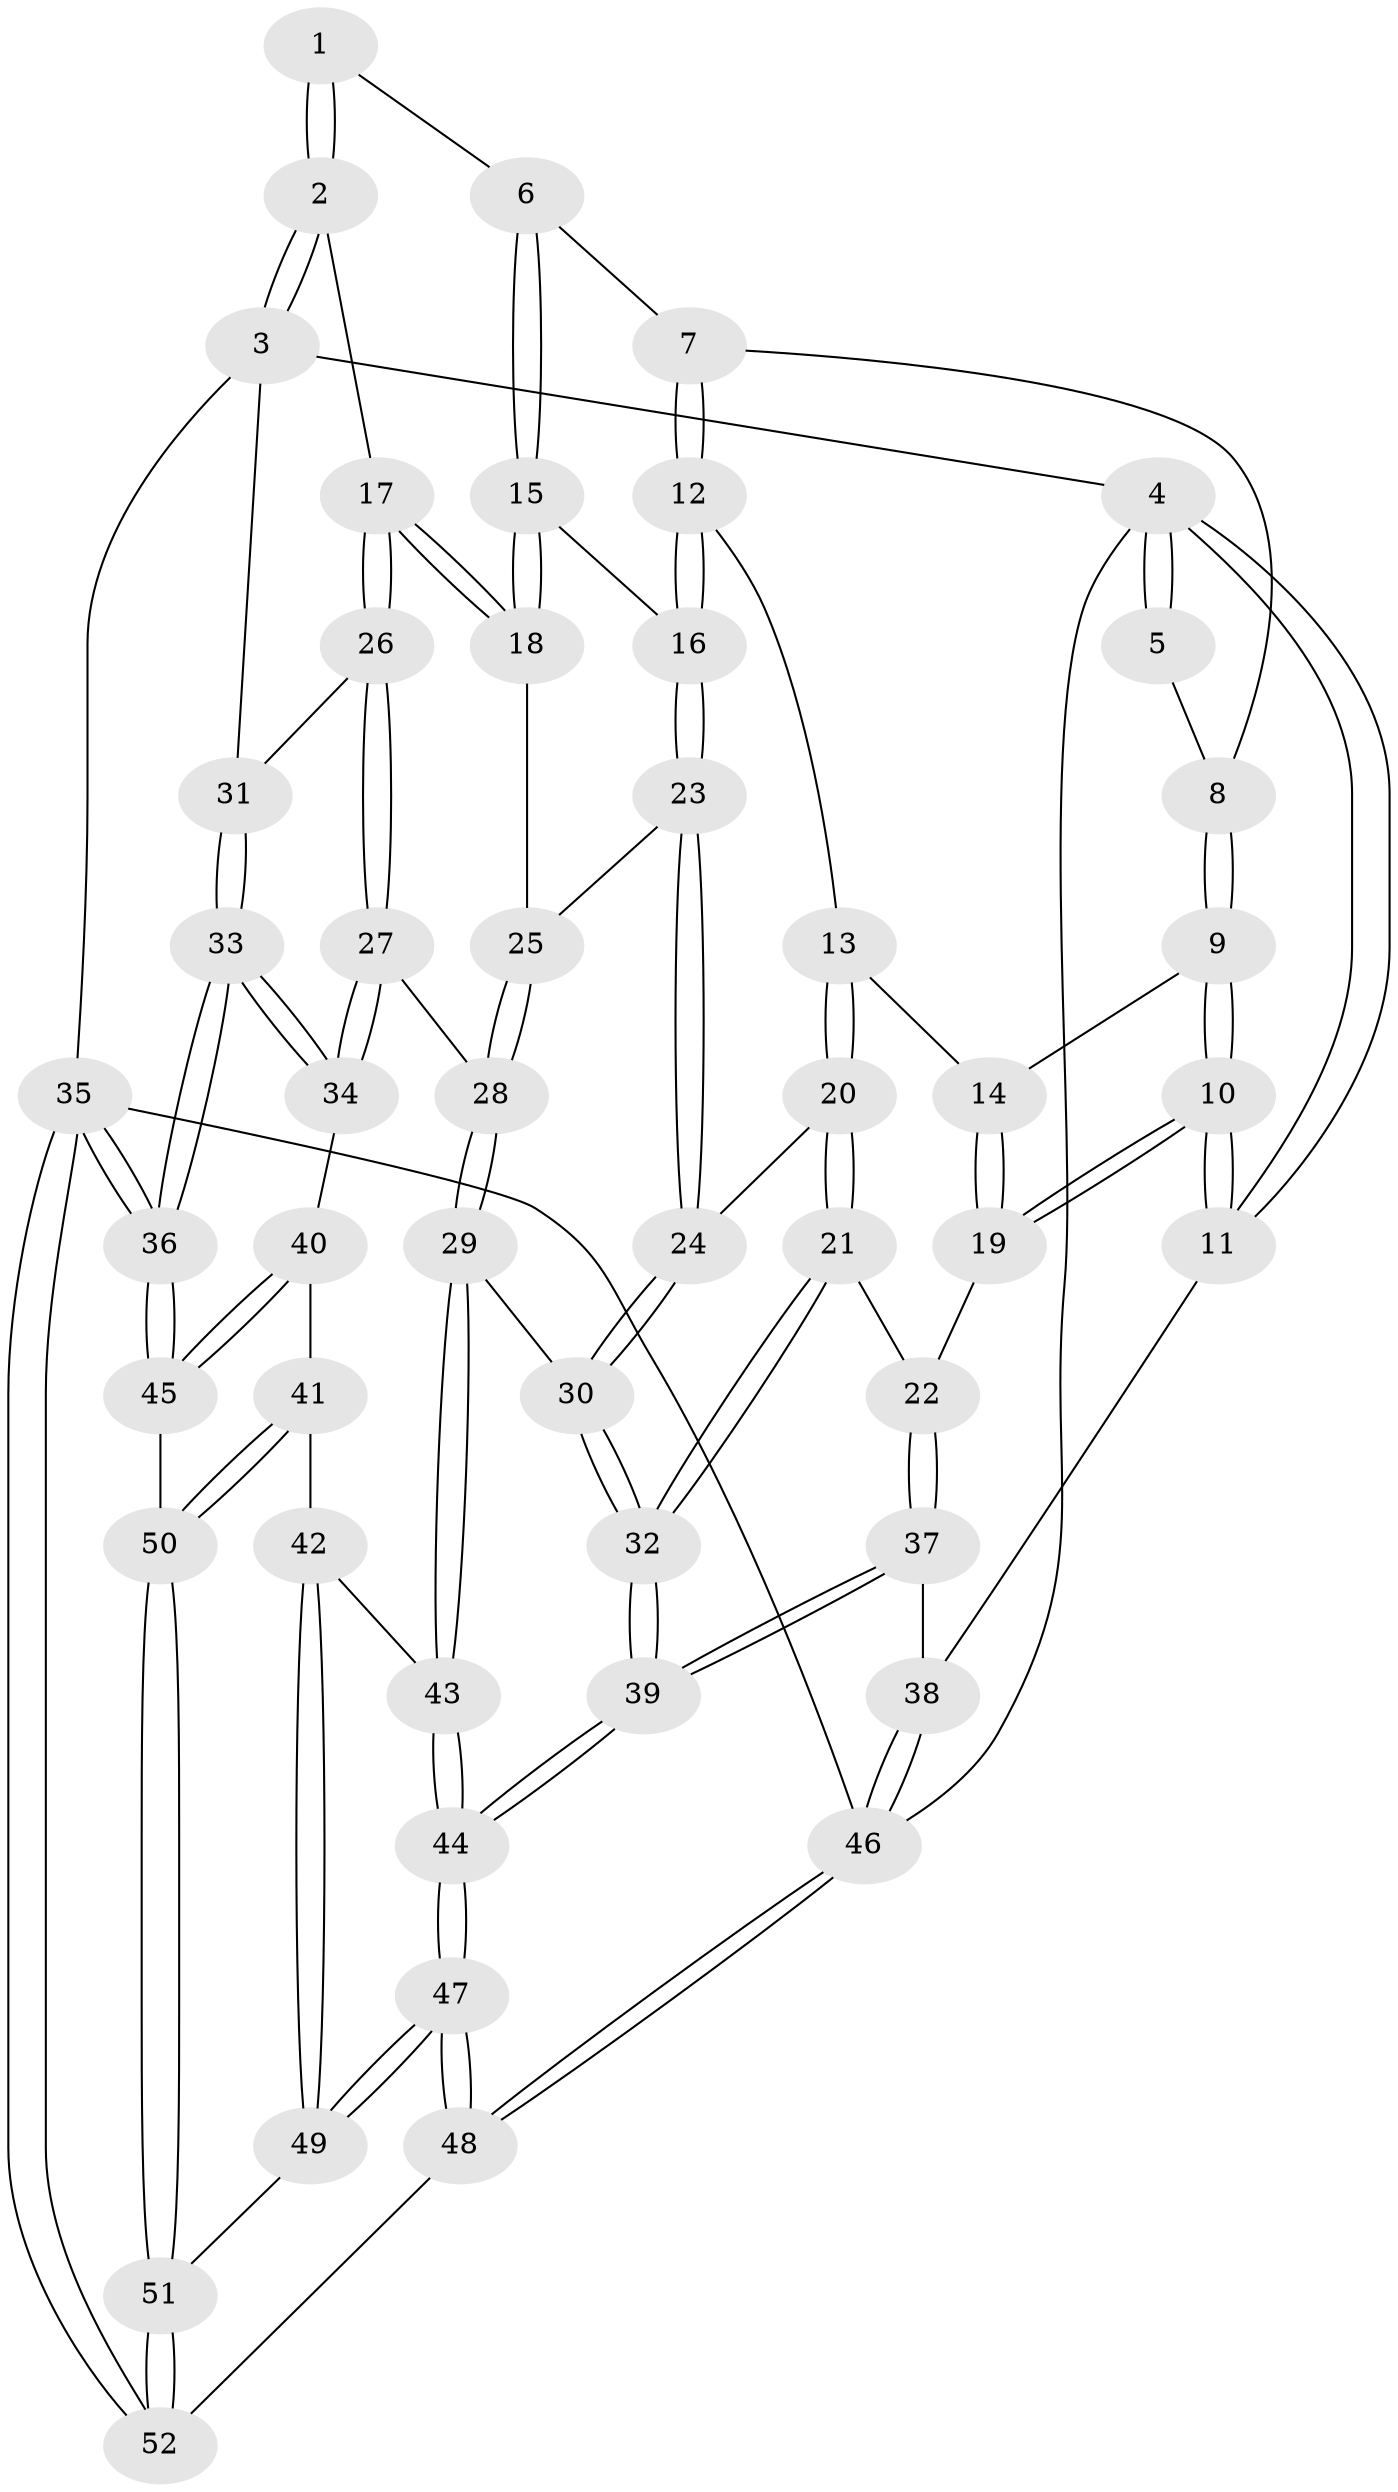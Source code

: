 // Generated by graph-tools (version 1.1) at 2025/38/03/09/25 02:38:44]
// undirected, 52 vertices, 127 edges
graph export_dot {
graph [start="1"]
  node [color=gray90,style=filled];
  1 [pos="+0.7384916144380685+0"];
  2 [pos="+1+0"];
  3 [pos="+1+0"];
  4 [pos="+0+0"];
  5 [pos="+0.2508939386039087+0"];
  6 [pos="+0.6470584623532383+0.13319257096499543"];
  7 [pos="+0.4898686230367094+0.14607337386649852"];
  8 [pos="+0.25723499234426794+0"];
  9 [pos="+0.2524059050945376+0.05608995991388211"];
  10 [pos="+0.025264852784905464+0.37409518333255515"];
  11 [pos="+0+0.41888359650340884"];
  12 [pos="+0.49405415527644553+0.27108436397140057"];
  13 [pos="+0.4934406007301999+0.2714349527130199"];
  14 [pos="+0.3282014973820887+0.24087481762074445"];
  15 [pos="+0.6404868735070434+0.2571536882987815"];
  16 [pos="+0.6226844885847723+0.26787091776718747"];
  17 [pos="+0.8051854254006423+0.32082942467869796"];
  18 [pos="+0.7495088831866978+0.3072174285342959"];
  19 [pos="+0.2907988416420073+0.38168794633834097"];
  20 [pos="+0.4756933175104505+0.3665733207917925"];
  21 [pos="+0.3581346566850674+0.4558095288905767"];
  22 [pos="+0.3298000458346767+0.4403928761274786"];
  23 [pos="+0.5997313550076507+0.38566365456298185"];
  24 [pos="+0.5708299649419647+0.43712351806293565"];
  25 [pos="+0.671253017108524+0.40557366300329306"];
  26 [pos="+0.8274746656708837+0.37128423171495056"];
  27 [pos="+0.8474010238244856+0.44653102873009437"];
  28 [pos="+0.691998884035314+0.49965630079252427"];
  29 [pos="+0.6209407341327289+0.5470667804245117"];
  30 [pos="+0.5796686412220884+0.5418800585289772"];
  31 [pos="+1+0.17665855197024563"];
  32 [pos="+0.45889698744316854+0.6060333041582192"];
  33 [pos="+1+0.5029218077580024"];
  34 [pos="+0.9342608334758583+0.5269461679368541"];
  35 [pos="+1+1"];
  36 [pos="+1+0.9397212354258438"];
  37 [pos="+0.17970088208657933+0.5857300730173751"];
  38 [pos="+0+0.5354998969476976"];
  39 [pos="+0.39192193500323125+0.8089250666716561"];
  40 [pos="+0.8645866648464338+0.6481653198092484"];
  41 [pos="+0.8158946058377753+0.6980155147449837"];
  42 [pos="+0.782636645433652+0.6970215417814574"];
  43 [pos="+0.735640151440542+0.6845828933409029"];
  44 [pos="+0.39486422892615197+0.8969500218075362"];
  45 [pos="+1+0.8201422790707731"];
  46 [pos="+0+1"];
  47 [pos="+0.38250901025791967+0.9630158451641637"];
  48 [pos="+0.3651633238992904+1"];
  49 [pos="+0.6793306381935837+0.8700442105067048"];
  50 [pos="+0.8468310509547471+0.7993285538570636"];
  51 [pos="+0.8331941222076702+0.8844426901080713"];
  52 [pos="+0.9491889241368083+1"];
  1 -- 2;
  1 -- 2;
  1 -- 6;
  2 -- 3;
  2 -- 3;
  2 -- 17;
  3 -- 4;
  3 -- 31;
  3 -- 35;
  4 -- 5;
  4 -- 5;
  4 -- 11;
  4 -- 11;
  4 -- 46;
  5 -- 8;
  6 -- 7;
  6 -- 15;
  6 -- 15;
  7 -- 8;
  7 -- 12;
  7 -- 12;
  8 -- 9;
  8 -- 9;
  9 -- 10;
  9 -- 10;
  9 -- 14;
  10 -- 11;
  10 -- 11;
  10 -- 19;
  10 -- 19;
  11 -- 38;
  12 -- 13;
  12 -- 16;
  12 -- 16;
  13 -- 14;
  13 -- 20;
  13 -- 20;
  14 -- 19;
  14 -- 19;
  15 -- 16;
  15 -- 18;
  15 -- 18;
  16 -- 23;
  16 -- 23;
  17 -- 18;
  17 -- 18;
  17 -- 26;
  17 -- 26;
  18 -- 25;
  19 -- 22;
  20 -- 21;
  20 -- 21;
  20 -- 24;
  21 -- 22;
  21 -- 32;
  21 -- 32;
  22 -- 37;
  22 -- 37;
  23 -- 24;
  23 -- 24;
  23 -- 25;
  24 -- 30;
  24 -- 30;
  25 -- 28;
  25 -- 28;
  26 -- 27;
  26 -- 27;
  26 -- 31;
  27 -- 28;
  27 -- 34;
  27 -- 34;
  28 -- 29;
  28 -- 29;
  29 -- 30;
  29 -- 43;
  29 -- 43;
  30 -- 32;
  30 -- 32;
  31 -- 33;
  31 -- 33;
  32 -- 39;
  32 -- 39;
  33 -- 34;
  33 -- 34;
  33 -- 36;
  33 -- 36;
  34 -- 40;
  35 -- 36;
  35 -- 36;
  35 -- 52;
  35 -- 52;
  35 -- 46;
  36 -- 45;
  36 -- 45;
  37 -- 38;
  37 -- 39;
  37 -- 39;
  38 -- 46;
  38 -- 46;
  39 -- 44;
  39 -- 44;
  40 -- 41;
  40 -- 45;
  40 -- 45;
  41 -- 42;
  41 -- 50;
  41 -- 50;
  42 -- 43;
  42 -- 49;
  42 -- 49;
  43 -- 44;
  43 -- 44;
  44 -- 47;
  44 -- 47;
  45 -- 50;
  46 -- 48;
  46 -- 48;
  47 -- 48;
  47 -- 48;
  47 -- 49;
  47 -- 49;
  48 -- 52;
  49 -- 51;
  50 -- 51;
  50 -- 51;
  51 -- 52;
  51 -- 52;
}

